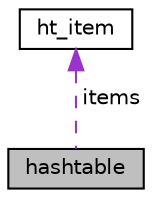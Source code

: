 digraph "hashtable"
{
  edge [fontname="Helvetica",fontsize="10",labelfontname="Helvetica",labelfontsize="10"];
  node [fontname="Helvetica",fontsize="10",shape=record];
  Node1 [label="hashtable",height=0.2,width=0.4,color="black", fillcolor="grey75", style="filled", fontcolor="black"];
  Node2 -> Node1 [dir="back",color="darkorchid3",fontsize="10",style="dashed",label=" items" ];
  Node2 [label="ht_item",height=0.2,width=0.4,color="black", fillcolor="white", style="filled",URL="$structht__item.html"];
}
